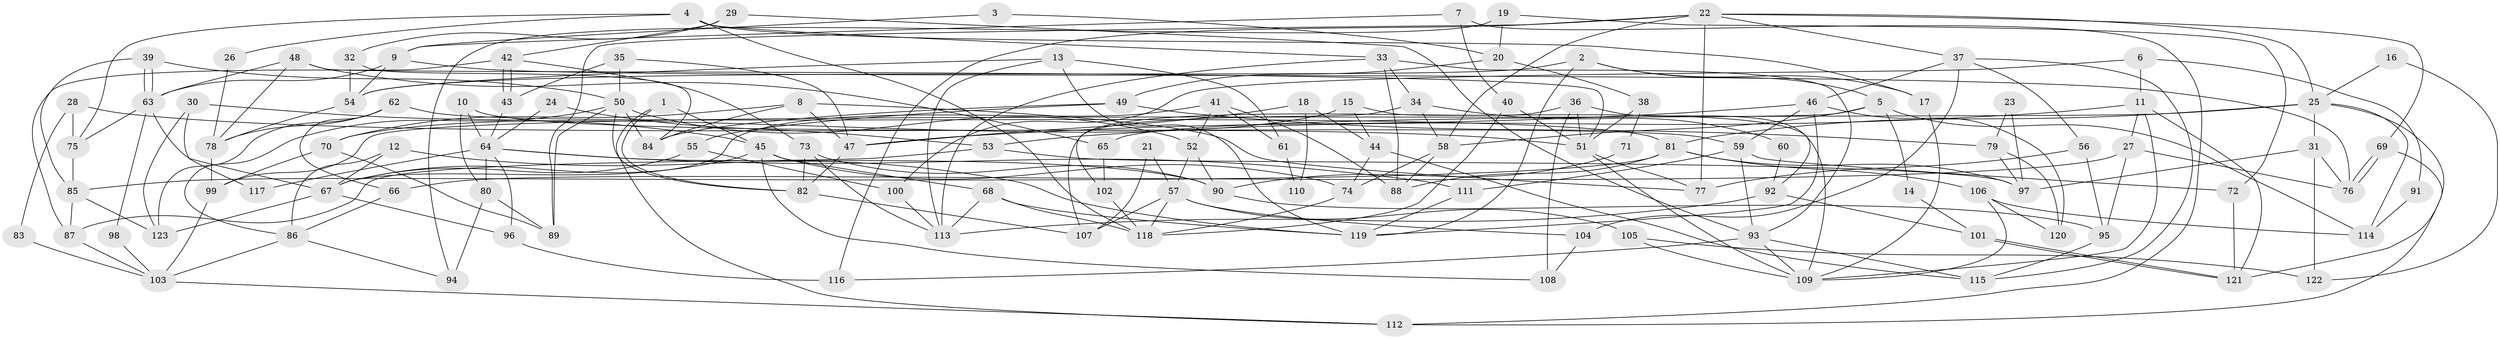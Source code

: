 // Generated by graph-tools (version 1.1) at 2025/02/03/09/25 03:02:12]
// undirected, 123 vertices, 246 edges
graph export_dot {
graph [start="1"]
  node [color=gray90,style=filled];
  1;
  2;
  3;
  4;
  5;
  6;
  7;
  8;
  9;
  10;
  11;
  12;
  13;
  14;
  15;
  16;
  17;
  18;
  19;
  20;
  21;
  22;
  23;
  24;
  25;
  26;
  27;
  28;
  29;
  30;
  31;
  32;
  33;
  34;
  35;
  36;
  37;
  38;
  39;
  40;
  41;
  42;
  43;
  44;
  45;
  46;
  47;
  48;
  49;
  50;
  51;
  52;
  53;
  54;
  55;
  56;
  57;
  58;
  59;
  60;
  61;
  62;
  63;
  64;
  65;
  66;
  67;
  68;
  69;
  70;
  71;
  72;
  73;
  74;
  75;
  76;
  77;
  78;
  79;
  80;
  81;
  82;
  83;
  84;
  85;
  86;
  87;
  88;
  89;
  90;
  91;
  92;
  93;
  94;
  95;
  96;
  97;
  98;
  99;
  100;
  101;
  102;
  103;
  104;
  105;
  106;
  107;
  108;
  109;
  110;
  111;
  112;
  113;
  114;
  115;
  116;
  117;
  118;
  119;
  120;
  121;
  122;
  123;
  1 -- 45;
  1 -- 82;
  1 -- 112;
  2 -- 119;
  2 -- 54;
  2 -- 5;
  2 -- 17;
  3 -- 20;
  3 -- 9;
  4 -- 118;
  4 -- 17;
  4 -- 26;
  4 -- 33;
  4 -- 75;
  5 -- 99;
  5 -- 14;
  5 -- 58;
  5 -- 114;
  6 -- 100;
  6 -- 11;
  6 -- 91;
  7 -- 9;
  7 -- 112;
  7 -- 40;
  8 -- 77;
  8 -- 70;
  8 -- 47;
  8 -- 84;
  9 -- 63;
  9 -- 54;
  9 -- 76;
  10 -- 59;
  10 -- 80;
  10 -- 64;
  11 -- 109;
  11 -- 121;
  11 -- 27;
  11 -- 53;
  12 -- 67;
  12 -- 86;
  12 -- 119;
  13 -- 54;
  13 -- 113;
  13 -- 61;
  13 -- 119;
  14 -- 101;
  15 -- 70;
  15 -- 44;
  15 -- 109;
  16 -- 122;
  16 -- 25;
  17 -- 109;
  18 -- 47;
  18 -- 44;
  18 -- 110;
  19 -- 94;
  19 -- 72;
  19 -- 20;
  20 -- 49;
  20 -- 38;
  21 -- 107;
  21 -- 57;
  22 -- 58;
  22 -- 37;
  22 -- 25;
  22 -- 69;
  22 -- 77;
  22 -- 89;
  22 -- 116;
  23 -- 79;
  23 -- 97;
  24 -- 53;
  24 -- 64;
  25 -- 114;
  25 -- 31;
  25 -- 65;
  25 -- 81;
  25 -- 121;
  26 -- 78;
  27 -- 76;
  27 -- 66;
  27 -- 95;
  28 -- 51;
  28 -- 75;
  28 -- 83;
  29 -- 42;
  29 -- 93;
  29 -- 32;
  30 -- 123;
  30 -- 45;
  30 -- 117;
  31 -- 76;
  31 -- 97;
  31 -- 122;
  32 -- 84;
  32 -- 54;
  33 -- 113;
  33 -- 34;
  33 -- 88;
  33 -- 93;
  34 -- 58;
  34 -- 60;
  34 -- 102;
  35 -- 50;
  35 -- 47;
  35 -- 43;
  36 -- 108;
  36 -- 51;
  36 -- 92;
  36 -- 107;
  37 -- 46;
  37 -- 56;
  37 -- 104;
  37 -- 115;
  38 -- 51;
  38 -- 71;
  39 -- 63;
  39 -- 63;
  39 -- 85;
  39 -- 50;
  40 -- 118;
  40 -- 51;
  41 -- 67;
  41 -- 88;
  41 -- 52;
  41 -- 61;
  42 -- 43;
  42 -- 43;
  42 -- 73;
  42 -- 87;
  43 -- 64;
  44 -- 74;
  44 -- 115;
  45 -- 67;
  45 -- 68;
  45 -- 74;
  45 -- 108;
  46 -- 119;
  46 -- 59;
  46 -- 47;
  46 -- 120;
  47 -- 82;
  48 -- 63;
  48 -- 65;
  48 -- 51;
  48 -- 78;
  49 -- 79;
  49 -- 84;
  49 -- 55;
  50 -- 52;
  50 -- 82;
  50 -- 84;
  50 -- 86;
  50 -- 89;
  51 -- 77;
  51 -- 109;
  52 -- 90;
  52 -- 57;
  53 -- 87;
  53 -- 97;
  54 -- 78;
  55 -- 67;
  55 -- 100;
  56 -- 95;
  56 -- 77;
  57 -- 107;
  57 -- 104;
  57 -- 105;
  57 -- 118;
  58 -- 88;
  58 -- 74;
  59 -- 93;
  59 -- 111;
  59 -- 72;
  60 -- 92;
  61 -- 110;
  62 -- 81;
  62 -- 66;
  62 -- 78;
  62 -- 123;
  63 -- 67;
  63 -- 75;
  63 -- 98;
  64 -- 80;
  64 -- 90;
  64 -- 96;
  64 -- 111;
  64 -- 117;
  65 -- 102;
  66 -- 86;
  67 -- 96;
  67 -- 123;
  68 -- 118;
  68 -- 119;
  68 -- 113;
  69 -- 76;
  69 -- 76;
  69 -- 112;
  70 -- 99;
  70 -- 89;
  71 -- 90;
  72 -- 121;
  73 -- 82;
  73 -- 90;
  73 -- 113;
  74 -- 118;
  75 -- 85;
  78 -- 99;
  79 -- 120;
  79 -- 97;
  80 -- 89;
  80 -- 94;
  81 -- 97;
  81 -- 85;
  81 -- 88;
  81 -- 106;
  82 -- 107;
  83 -- 103;
  85 -- 87;
  85 -- 123;
  86 -- 103;
  86 -- 94;
  87 -- 103;
  90 -- 95;
  91 -- 114;
  92 -- 113;
  92 -- 101;
  93 -- 109;
  93 -- 115;
  93 -- 116;
  95 -- 115;
  96 -- 116;
  98 -- 103;
  99 -- 103;
  100 -- 113;
  101 -- 121;
  101 -- 121;
  102 -- 118;
  103 -- 112;
  104 -- 108;
  105 -- 109;
  105 -- 122;
  106 -- 109;
  106 -- 114;
  106 -- 120;
  111 -- 119;
}
